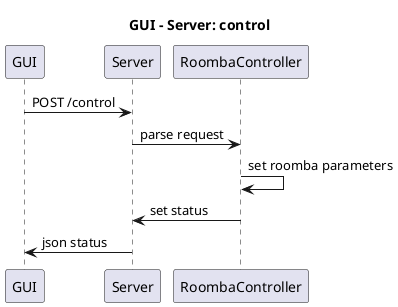@startuml
title GUI - Server: control

GUI -> Server: POST /control
Server -> RoombaController: parse request
RoombaController -> RoombaController: set roomba parameters
RoombaController -> Server: set status
Server -> GUI : json status

@enduml